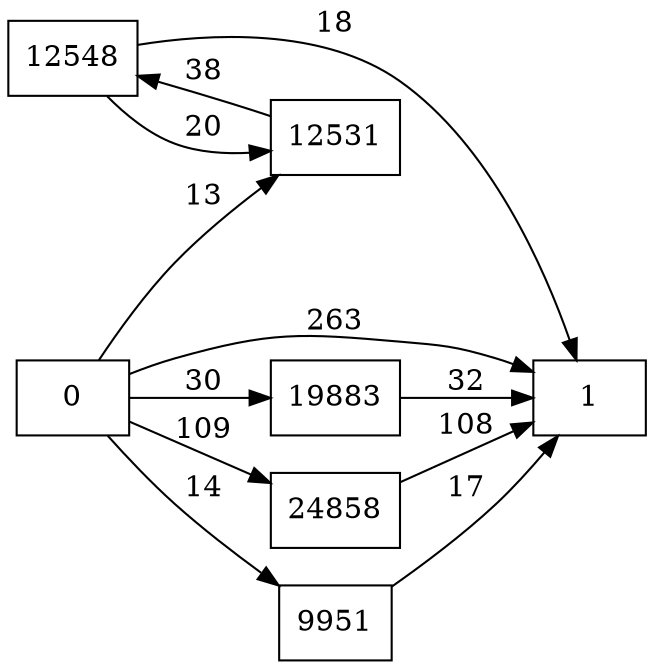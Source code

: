 digraph {
	graph [rankdir=LR]
	node [shape=rectangle]
	9951 -> 1 [label=17]
	12531 -> 12548 [label=38]
	12548 -> 12531 [label=20]
	12548 -> 1 [label=18]
	19883 -> 1 [label=32]
	24858 -> 1 [label=108]
	0 -> 1 [label=263]
	0 -> 9951 [label=14]
	0 -> 12531 [label=13]
	0 -> 19883 [label=30]
	0 -> 24858 [label=109]
}
